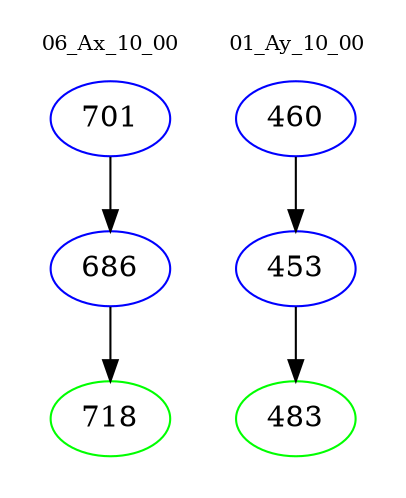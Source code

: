 digraph{
subgraph cluster_0 {
color = white
label = "06_Ax_10_00";
fontsize=10;
T0_701 [label="701", color="blue"]
T0_701 -> T0_686 [color="black"]
T0_686 [label="686", color="blue"]
T0_686 -> T0_718 [color="black"]
T0_718 [label="718", color="green"]
}
subgraph cluster_1 {
color = white
label = "01_Ay_10_00";
fontsize=10;
T1_460 [label="460", color="blue"]
T1_460 -> T1_453 [color="black"]
T1_453 [label="453", color="blue"]
T1_453 -> T1_483 [color="black"]
T1_483 [label="483", color="green"]
}
}
